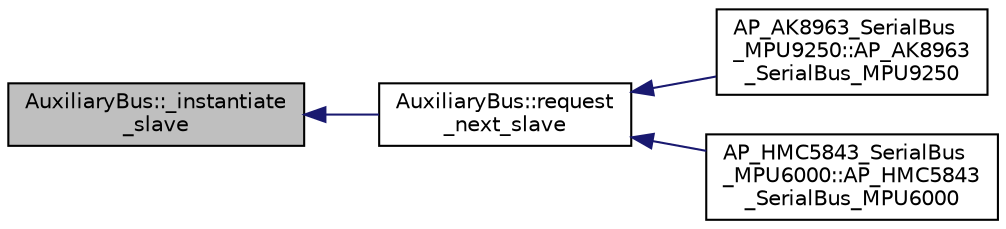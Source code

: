 digraph "AuxiliaryBus::_instantiate_slave"
{
 // INTERACTIVE_SVG=YES
  edge [fontname="Helvetica",fontsize="10",labelfontname="Helvetica",labelfontsize="10"];
  node [fontname="Helvetica",fontsize="10",shape=record];
  rankdir="LR";
  Node1 [label="AuxiliaryBus::_instantiate\l_slave",height=0.2,width=0.4,color="black", fillcolor="grey75", style="filled", fontcolor="black"];
  Node1 -> Node2 [dir="back",color="midnightblue",fontsize="10",style="solid",fontname="Helvetica"];
  Node2 [label="AuxiliaryBus::request\l_next_slave",height=0.2,width=0.4,color="black", fillcolor="white", style="filled",URL="$classAuxiliaryBus.html#ad29c7f5c2163db6c9f484bff45af9fac"];
  Node2 -> Node3 [dir="back",color="midnightblue",fontsize="10",style="solid",fontname="Helvetica"];
  Node3 [label="AP_AK8963_SerialBus\l_MPU9250::AP_AK8963\l_SerialBus_MPU9250",height=0.2,width=0.4,color="black", fillcolor="white", style="filled",URL="$classAP__AK8963__SerialBus__MPU9250.html#a974945fa7e4a82703db351364cbb8f9a"];
  Node2 -> Node4 [dir="back",color="midnightblue",fontsize="10",style="solid",fontname="Helvetica"];
  Node4 [label="AP_HMC5843_SerialBus\l_MPU6000::AP_HMC5843\l_SerialBus_MPU6000",height=0.2,width=0.4,color="black", fillcolor="white", style="filled",URL="$classAP__HMC5843__SerialBus__MPU6000.html#aa8db895f6b5f7e7483b23507e1e606c5"];
}
